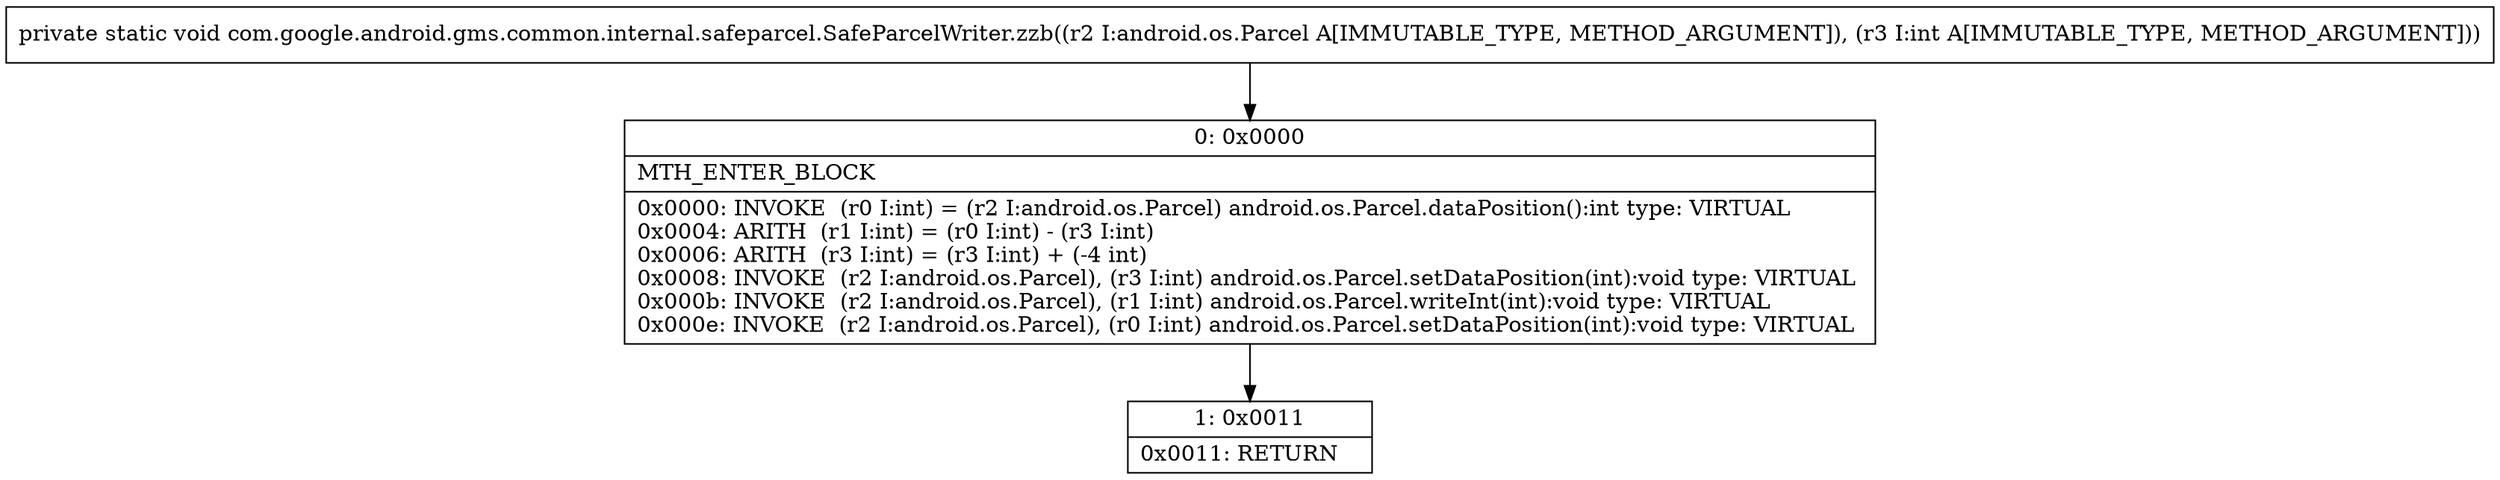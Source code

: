 digraph "CFG forcom.google.android.gms.common.internal.safeparcel.SafeParcelWriter.zzb(Landroid\/os\/Parcel;I)V" {
Node_0 [shape=record,label="{0\:\ 0x0000|MTH_ENTER_BLOCK\l|0x0000: INVOKE  (r0 I:int) = (r2 I:android.os.Parcel) android.os.Parcel.dataPosition():int type: VIRTUAL \l0x0004: ARITH  (r1 I:int) = (r0 I:int) \- (r3 I:int) \l0x0006: ARITH  (r3 I:int) = (r3 I:int) + (\-4 int) \l0x0008: INVOKE  (r2 I:android.os.Parcel), (r3 I:int) android.os.Parcel.setDataPosition(int):void type: VIRTUAL \l0x000b: INVOKE  (r2 I:android.os.Parcel), (r1 I:int) android.os.Parcel.writeInt(int):void type: VIRTUAL \l0x000e: INVOKE  (r2 I:android.os.Parcel), (r0 I:int) android.os.Parcel.setDataPosition(int):void type: VIRTUAL \l}"];
Node_1 [shape=record,label="{1\:\ 0x0011|0x0011: RETURN   \l}"];
MethodNode[shape=record,label="{private static void com.google.android.gms.common.internal.safeparcel.SafeParcelWriter.zzb((r2 I:android.os.Parcel A[IMMUTABLE_TYPE, METHOD_ARGUMENT]), (r3 I:int A[IMMUTABLE_TYPE, METHOD_ARGUMENT])) }"];
MethodNode -> Node_0;
Node_0 -> Node_1;
}

